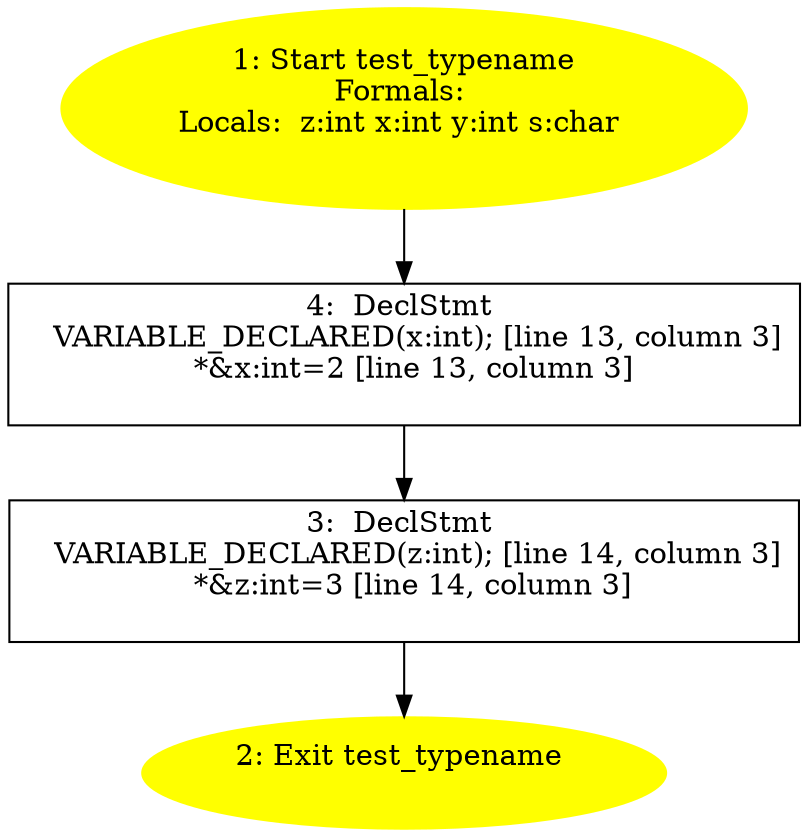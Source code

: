 /* @generated */
digraph cfg {
"test_typename.b2359812ef4a83b4_1" [label="1: Start test_typename\nFormals: \nLocals:  z:int x:int y:int s:char \n  " color=yellow style=filled]
	

	 "test_typename.b2359812ef4a83b4_1" -> "test_typename.b2359812ef4a83b4_4" ;
"test_typename.b2359812ef4a83b4_2" [label="2: Exit test_typename \n  " color=yellow style=filled]
	

"test_typename.b2359812ef4a83b4_3" [label="3:  DeclStmt \n   VARIABLE_DECLARED(z:int); [line 14, column 3]\n  *&z:int=3 [line 14, column 3]\n " shape="box"]
	

	 "test_typename.b2359812ef4a83b4_3" -> "test_typename.b2359812ef4a83b4_2" ;
"test_typename.b2359812ef4a83b4_4" [label="4:  DeclStmt \n   VARIABLE_DECLARED(x:int); [line 13, column 3]\n  *&x:int=2 [line 13, column 3]\n " shape="box"]
	

	 "test_typename.b2359812ef4a83b4_4" -> "test_typename.b2359812ef4a83b4_3" ;
}

